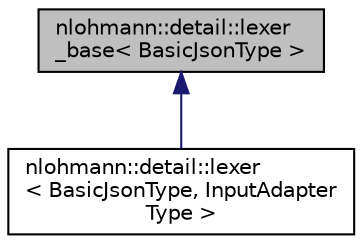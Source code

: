 digraph "nlohmann::detail::lexer_base&lt; BasicJsonType &gt;"
{
 // LATEX_PDF_SIZE
  edge [fontname="Helvetica",fontsize="10",labelfontname="Helvetica",labelfontsize="10"];
  node [fontname="Helvetica",fontsize="10",shape=record];
  Node1 [label="nlohmann::detail::lexer\l_base\< BasicJsonType \>",height=0.2,width=0.4,color="black", fillcolor="grey75", style="filled", fontcolor="black",tooltip=" "];
  Node1 -> Node2 [dir="back",color="midnightblue",fontsize="10",style="solid",fontname="Helvetica"];
  Node2 [label="nlohmann::detail::lexer\l\< BasicJsonType, InputAdapter\lType \>",height=0.2,width=0.4,color="black", fillcolor="white", style="filled",URL="$classnlohmann_1_1detail_1_1lexer.html",tooltip="lexical analysis"];
}
